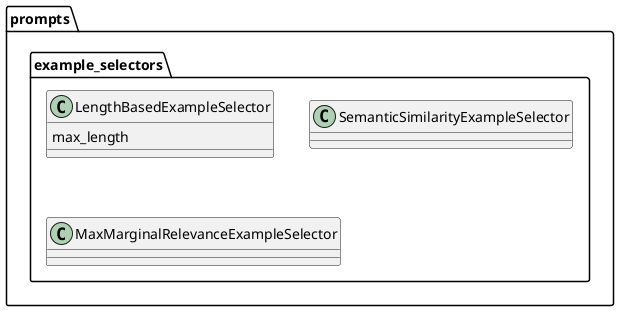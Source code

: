 @startuml

' https://api.python.langchain.com/en/stable/core_api_reference.html#module-langchain_core.example_selectors
package prompts.example_selectors {

    ' Picks the full example - number of examples restricted by max_length
    class LengthBasedExampleSelector {
        max_length
    }

    class SemanticSimilarityExampleSelector {

    }

    class MaxMarginalRelevanceExampleSelector {

    }


@enduml